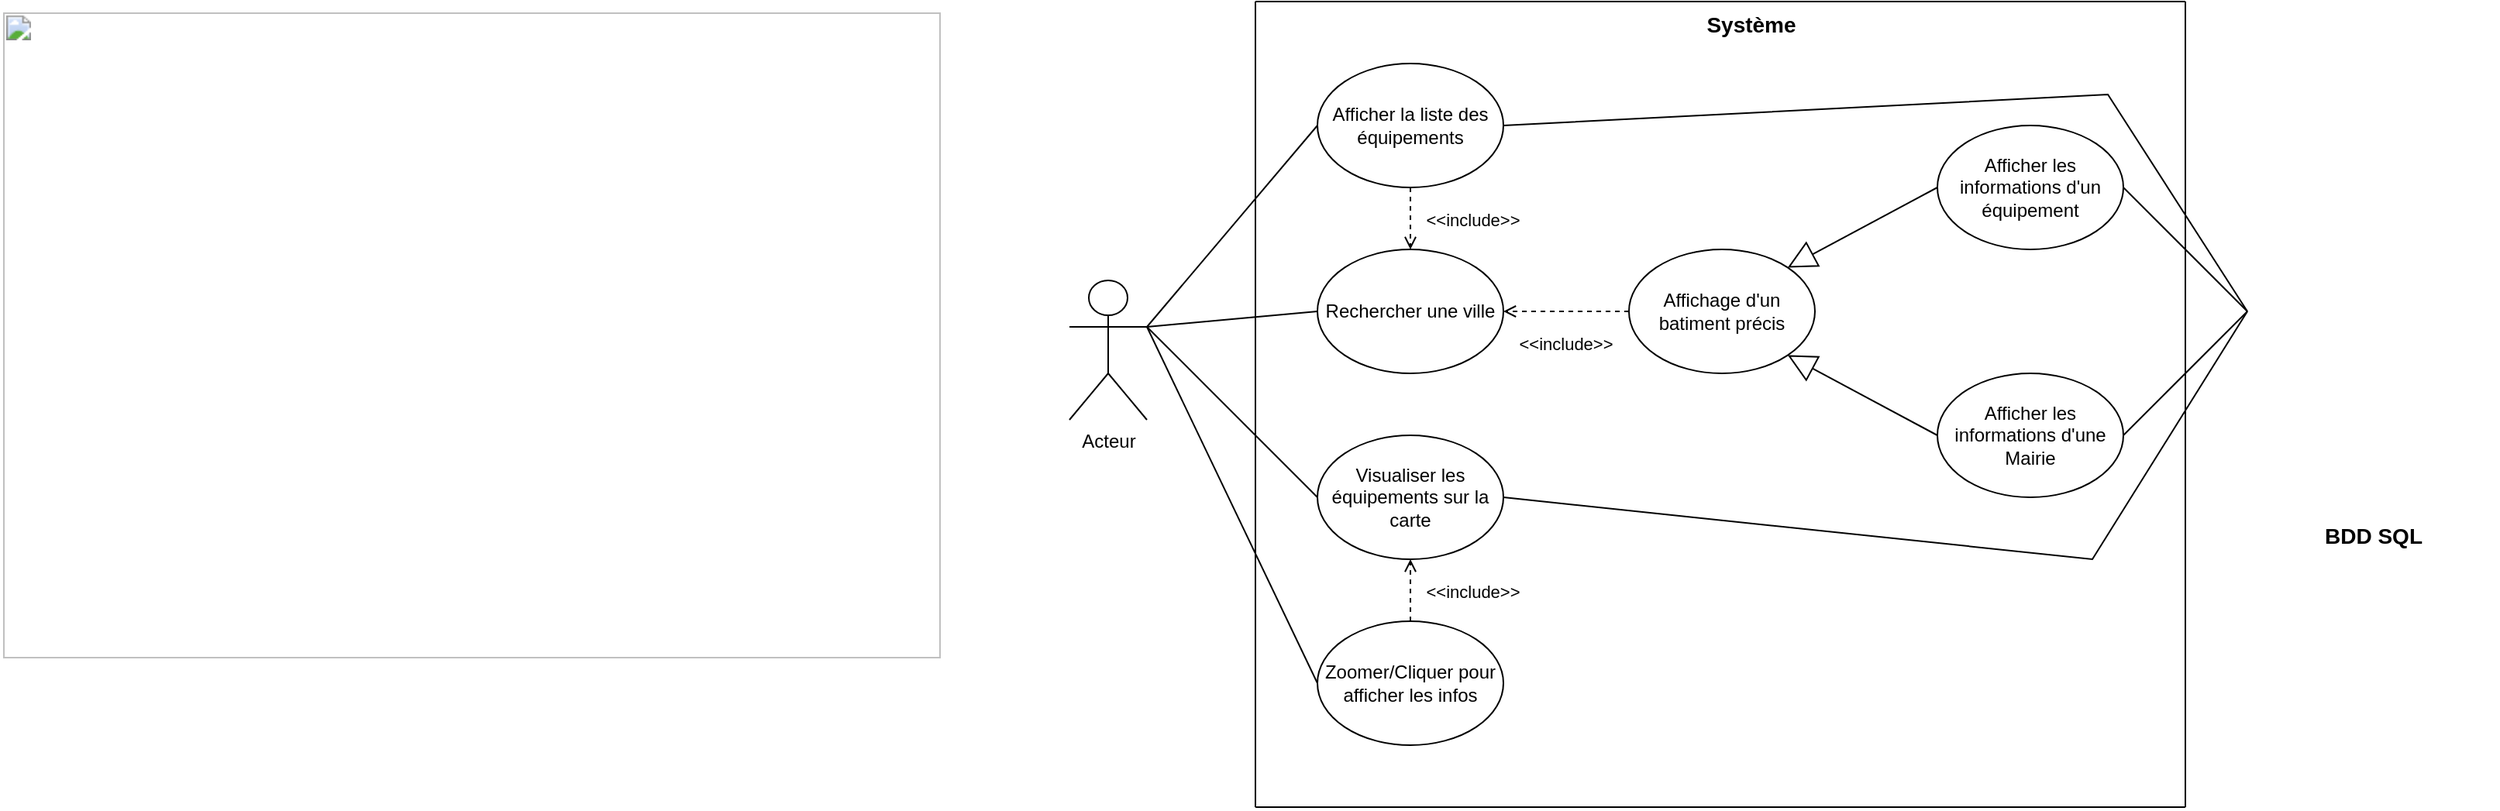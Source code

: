 <mxfile version="21.0.2" type="github">
  <diagram name="Page-1" id="cQ5CMKUKB73tTbLdVCQ3">
    <mxGraphModel dx="2440" dy="676" grid="1" gridSize="10" guides="1" tooltips="1" connect="1" arrows="1" fold="1" page="1" pageScale="1" pageWidth="827" pageHeight="1169" math="0" shadow="0">
      <root>
        <mxCell id="0" />
        <mxCell id="1" parent="0" />
        <mxCell id="fQxk1bWwGIDrLUCAxITk-1" value="&lt;b id=&quot;docs-internal-guid-f15a52aa-7fff-0456-3b0e-759d45cab837&quot; style=&quot;font-weight:normal;&quot;&gt;&lt;span style=&quot;font-size: 11pt; font-family: Calibri, sans-serif; color: rgb(0, 0, 0); background-color: transparent; font-weight: 400; font-style: normal; font-variant: normal; text-decoration: none; vertical-align: baseline;&quot;&gt;&lt;span style=&quot;border:none;display:inline-block;overflow:hidden;width:605px;height:417px;&quot;&gt;&lt;img style=&quot;margin-left:0px;margin-top:0px;&quot; height=&quot;417&quot; width=&quot;605&quot; src=&quot;https://lh6.googleusercontent.com/aCTbkOkElOAkrUbNfRCpfP3q19dkZI7UBnQjivF6lVaajDhupzTJxNvK3S3KvP3z4U8IYueknIGzIj5pHihlA7-HgSz0KfiKP7BLnSabxnwjCb4isjMlFX68IcekVhnEgP1MIDuBv7w1&quot;&gt;&lt;/span&gt;&lt;/span&gt;&lt;/b&gt;" style="text;whiteSpace=wrap;html=1;" vertex="1" parent="1">
          <mxGeometry x="-650" y="40" width="560" height="440" as="geometry" />
        </mxCell>
        <mxCell id="fQxk1bWwGIDrLUCAxITk-3" value="" style="endArrow=none;html=1;rounded=0;" edge="1" parent="1">
          <mxGeometry width="50" height="50" relative="1" as="geometry">
            <mxPoint x="160" y="40" as="sourcePoint" />
            <mxPoint x="760" y="40" as="targetPoint" />
          </mxGeometry>
        </mxCell>
        <mxCell id="fQxk1bWwGIDrLUCAxITk-4" value="" style="endArrow=none;html=1;rounded=0;" edge="1" parent="1">
          <mxGeometry width="50" height="50" relative="1" as="geometry">
            <mxPoint x="160" y="560" as="sourcePoint" />
            <mxPoint x="760" y="560" as="targetPoint" />
          </mxGeometry>
        </mxCell>
        <mxCell id="fQxk1bWwGIDrLUCAxITk-5" value="" style="endArrow=none;html=1;rounded=0;" edge="1" parent="1">
          <mxGeometry width="50" height="50" relative="1" as="geometry">
            <mxPoint x="160" y="40" as="sourcePoint" />
            <mxPoint x="160" y="560" as="targetPoint" />
          </mxGeometry>
        </mxCell>
        <mxCell id="fQxk1bWwGIDrLUCAxITk-6" value="" style="endArrow=none;html=1;rounded=0;" edge="1" parent="1">
          <mxGeometry width="50" height="50" relative="1" as="geometry">
            <mxPoint x="760" y="40" as="sourcePoint" />
            <mxPoint x="760" y="560" as="targetPoint" />
          </mxGeometry>
        </mxCell>
        <mxCell id="fQxk1bWwGIDrLUCAxITk-7" value="&lt;b&gt;&lt;font style=&quot;font-size: 14px;&quot;&gt;Système&lt;/font&gt;&lt;/b&gt;" style="text;html=1;strokeColor=none;fillColor=none;align=center;verticalAlign=middle;whiteSpace=wrap;rounded=0;" vertex="1" parent="1">
          <mxGeometry x="450" y="40" width="60" height="30" as="geometry" />
        </mxCell>
        <mxCell id="fQxk1bWwGIDrLUCAxITk-8" value="Afficher la liste des équipements" style="ellipse;whiteSpace=wrap;html=1;" vertex="1" parent="1">
          <mxGeometry x="200" y="80" width="120" height="80" as="geometry" />
        </mxCell>
        <mxCell id="fQxk1bWwGIDrLUCAxITk-9" value="Rechercher une ville" style="ellipse;whiteSpace=wrap;html=1;" vertex="1" parent="1">
          <mxGeometry x="200" y="200" width="120" height="80" as="geometry" />
        </mxCell>
        <mxCell id="fQxk1bWwGIDrLUCAxITk-10" value="Visualiser les équipements sur la carte" style="ellipse;whiteSpace=wrap;html=1;" vertex="1" parent="1">
          <mxGeometry x="200" y="320" width="120" height="80" as="geometry" />
        </mxCell>
        <mxCell id="fQxk1bWwGIDrLUCAxITk-11" value="Zoomer/Cliquer pour afficher les infos" style="ellipse;whiteSpace=wrap;html=1;" vertex="1" parent="1">
          <mxGeometry x="200" y="440" width="120" height="80" as="geometry" />
        </mxCell>
        <mxCell id="fQxk1bWwGIDrLUCAxITk-12" value="Affichage d&#39;un batiment précis" style="ellipse;whiteSpace=wrap;html=1;" vertex="1" parent="1">
          <mxGeometry x="401" y="200" width="120" height="80" as="geometry" />
        </mxCell>
        <mxCell id="fQxk1bWwGIDrLUCAxITk-13" value="Afficher les informations d&#39;un équipement" style="ellipse;whiteSpace=wrap;html=1;" vertex="1" parent="1">
          <mxGeometry x="600" y="120" width="120" height="80" as="geometry" />
        </mxCell>
        <mxCell id="fQxk1bWwGIDrLUCAxITk-14" value="Afficher les informations d&#39;une Mairie" style="ellipse;whiteSpace=wrap;html=1;" vertex="1" parent="1">
          <mxGeometry x="600" y="280" width="120" height="80" as="geometry" />
        </mxCell>
        <mxCell id="fQxk1bWwGIDrLUCAxITk-17" value="" style="shape=image;verticalLabelPosition=bottom;labelBackgroundColor=default;verticalAlign=top;aspect=fixed;imageAspect=0;image=https://cdn-icons-png.flaticon.com/512/149/149749.png;" vertex="1" parent="1">
          <mxGeometry x="800" y="159" width="162" height="162" as="geometry" />
        </mxCell>
        <mxCell id="fQxk1bWwGIDrLUCAxITk-18" value="&lt;font style=&quot;font-size: 14px;&quot;&gt;&lt;b&gt;BDD SQL&lt;/b&gt;&lt;/font&gt;" style="text;html=1;strokeColor=none;fillColor=none;align=center;verticalAlign=middle;whiteSpace=wrap;rounded=0;" vertex="1" parent="1">
          <mxGeometry x="826.5" y="370" width="109" height="30" as="geometry" />
        </mxCell>
        <mxCell id="fQxk1bWwGIDrLUCAxITk-19" value="Acteur" style="shape=umlActor;verticalLabelPosition=bottom;verticalAlign=top;html=1;outlineConnect=0;" vertex="1" parent="1">
          <mxGeometry x="40" y="220" width="50" height="90" as="geometry" />
        </mxCell>
        <mxCell id="fQxk1bWwGIDrLUCAxITk-25" value="&amp;lt;&amp;lt;include&amp;gt;&amp;gt;" style="html=1;verticalAlign=bottom;labelBackgroundColor=none;endArrow=open;endFill=0;dashed=1;rounded=0;entryX=0.5;entryY=1;entryDx=0;entryDy=0;" edge="1" parent="1" target="fQxk1bWwGIDrLUCAxITk-10">
          <mxGeometry x="-0.5" y="-40" width="160" relative="1" as="geometry">
            <mxPoint x="260" y="440" as="sourcePoint" />
            <mxPoint x="430" y="310" as="targetPoint" />
            <mxPoint as="offset" />
          </mxGeometry>
        </mxCell>
        <mxCell id="fQxk1bWwGIDrLUCAxITk-26" value="" style="endArrow=block;endSize=16;endFill=0;html=1;rounded=0;entryX=1;entryY=0;entryDx=0;entryDy=0;exitX=0;exitY=0.5;exitDx=0;exitDy=0;" edge="1" parent="1" source="fQxk1bWwGIDrLUCAxITk-13" target="fQxk1bWwGIDrLUCAxITk-12">
          <mxGeometry x="0.201" y="-47" width="160" relative="1" as="geometry">
            <mxPoint x="360" y="280" as="sourcePoint" />
            <mxPoint x="520" y="280" as="targetPoint" />
            <mxPoint as="offset" />
          </mxGeometry>
        </mxCell>
        <mxCell id="fQxk1bWwGIDrLUCAxITk-27" value="" style="endArrow=block;endSize=16;endFill=0;html=1;rounded=0;entryX=1;entryY=1;entryDx=0;entryDy=0;exitX=0;exitY=0.5;exitDx=0;exitDy=0;" edge="1" parent="1" source="fQxk1bWwGIDrLUCAxITk-14" target="fQxk1bWwGIDrLUCAxITk-12">
          <mxGeometry x="0.201" y="-47" width="160" relative="1" as="geometry">
            <mxPoint x="610" y="170" as="sourcePoint" />
            <mxPoint x="513" y="222" as="targetPoint" />
            <mxPoint as="offset" />
          </mxGeometry>
        </mxCell>
        <mxCell id="fQxk1bWwGIDrLUCAxITk-30" value="&amp;lt;&amp;lt;include&amp;gt;&amp;gt;" style="html=1;verticalAlign=bottom;labelBackgroundColor=none;endArrow=open;endFill=0;dashed=1;rounded=0;entryX=0.5;entryY=0;entryDx=0;entryDy=0;exitX=0.5;exitY=1;exitDx=0;exitDy=0;" edge="1" parent="1" source="fQxk1bWwGIDrLUCAxITk-8" target="fQxk1bWwGIDrLUCAxITk-9">
          <mxGeometry x="0.5" y="40" width="160" relative="1" as="geometry">
            <mxPoint x="270" y="450" as="sourcePoint" />
            <mxPoint x="270" y="410" as="targetPoint" />
            <mxPoint as="offset" />
          </mxGeometry>
        </mxCell>
        <mxCell id="fQxk1bWwGIDrLUCAxITk-31" value="" style="endArrow=none;html=1;rounded=0;exitX=1;exitY=0.333;exitDx=0;exitDy=0;exitPerimeter=0;entryX=0;entryY=0.5;entryDx=0;entryDy=0;" edge="1" parent="1" source="fQxk1bWwGIDrLUCAxITk-19" target="fQxk1bWwGIDrLUCAxITk-9">
          <mxGeometry width="50" height="50" relative="1" as="geometry">
            <mxPoint x="250" y="380" as="sourcePoint" />
            <mxPoint x="300" y="330" as="targetPoint" />
          </mxGeometry>
        </mxCell>
        <mxCell id="fQxk1bWwGIDrLUCAxITk-32" value="" style="endArrow=none;html=1;rounded=0;exitX=1;exitY=0.333;exitDx=0;exitDy=0;exitPerimeter=0;entryX=0;entryY=0.5;entryDx=0;entryDy=0;" edge="1" parent="1" source="fQxk1bWwGIDrLUCAxITk-19" target="fQxk1bWwGIDrLUCAxITk-10">
          <mxGeometry width="50" height="50" relative="1" as="geometry">
            <mxPoint x="100" y="260" as="sourcePoint" />
            <mxPoint x="210" y="250" as="targetPoint" />
          </mxGeometry>
        </mxCell>
        <mxCell id="fQxk1bWwGIDrLUCAxITk-33" value="" style="endArrow=none;html=1;rounded=0;entryX=0;entryY=0.5;entryDx=0;entryDy=0;" edge="1" parent="1" target="fQxk1bWwGIDrLUCAxITk-11">
          <mxGeometry width="50" height="50" relative="1" as="geometry">
            <mxPoint x="90" y="250" as="sourcePoint" />
            <mxPoint x="210" y="370" as="targetPoint" />
          </mxGeometry>
        </mxCell>
        <mxCell id="fQxk1bWwGIDrLUCAxITk-34" value="" style="endArrow=none;html=1;rounded=0;entryX=0;entryY=0.5;entryDx=0;entryDy=0;" edge="1" parent="1" target="fQxk1bWwGIDrLUCAxITk-8">
          <mxGeometry width="50" height="50" relative="1" as="geometry">
            <mxPoint x="90" y="250" as="sourcePoint" />
            <mxPoint x="210" y="250" as="targetPoint" />
          </mxGeometry>
        </mxCell>
        <mxCell id="fQxk1bWwGIDrLUCAxITk-35" value="" style="endArrow=none;html=1;rounded=0;exitX=1;exitY=0.5;exitDx=0;exitDy=0;entryX=0;entryY=0.5;entryDx=0;entryDy=0;" edge="1" parent="1" source="fQxk1bWwGIDrLUCAxITk-8" target="fQxk1bWwGIDrLUCAxITk-17">
          <mxGeometry width="50" height="50" relative="1" as="geometry">
            <mxPoint x="110" y="270" as="sourcePoint" />
            <mxPoint x="220" y="260" as="targetPoint" />
            <Array as="points">
              <mxPoint x="710" y="100" />
            </Array>
          </mxGeometry>
        </mxCell>
        <mxCell id="fQxk1bWwGIDrLUCAxITk-36" value="" style="endArrow=none;html=1;rounded=0;exitX=1;exitY=0.5;exitDx=0;exitDy=0;entryX=0;entryY=0.5;entryDx=0;entryDy=0;" edge="1" parent="1" source="fQxk1bWwGIDrLUCAxITk-10" target="fQxk1bWwGIDrLUCAxITk-17">
          <mxGeometry width="50" height="50" relative="1" as="geometry">
            <mxPoint x="330" y="130" as="sourcePoint" />
            <mxPoint x="810" y="250" as="targetPoint" />
            <Array as="points">
              <mxPoint x="700" y="400" />
            </Array>
          </mxGeometry>
        </mxCell>
        <mxCell id="fQxk1bWwGIDrLUCAxITk-37" value="" style="endArrow=none;html=1;rounded=0;exitX=1;exitY=0.5;exitDx=0;exitDy=0;" edge="1" parent="1" source="fQxk1bWwGIDrLUCAxITk-13">
          <mxGeometry width="50" height="50" relative="1" as="geometry">
            <mxPoint x="340" y="140" as="sourcePoint" />
            <mxPoint x="800" y="240" as="targetPoint" />
            <Array as="points" />
          </mxGeometry>
        </mxCell>
        <mxCell id="fQxk1bWwGIDrLUCAxITk-38" value="" style="endArrow=none;html=1;rounded=0;exitX=1;exitY=0.5;exitDx=0;exitDy=0;" edge="1" parent="1" source="fQxk1bWwGIDrLUCAxITk-14">
          <mxGeometry width="50" height="50" relative="1" as="geometry">
            <mxPoint x="730" y="170" as="sourcePoint" />
            <mxPoint x="800" y="240" as="targetPoint" />
            <Array as="points" />
          </mxGeometry>
        </mxCell>
        <mxCell id="fQxk1bWwGIDrLUCAxITk-39" value="&amp;lt;&amp;lt;include&amp;gt;&amp;gt;" style="html=1;verticalAlign=bottom;labelBackgroundColor=none;endArrow=open;endFill=0;dashed=1;rounded=0;entryX=1;entryY=0.5;entryDx=0;entryDy=0;exitX=0;exitY=0.5;exitDx=0;exitDy=0;" edge="1" parent="1" source="fQxk1bWwGIDrLUCAxITk-12" target="fQxk1bWwGIDrLUCAxITk-9">
          <mxGeometry x="0.012" y="30" width="160" relative="1" as="geometry">
            <mxPoint x="270" y="450" as="sourcePoint" />
            <mxPoint x="270" y="410" as="targetPoint" />
            <mxPoint as="offset" />
          </mxGeometry>
        </mxCell>
      </root>
    </mxGraphModel>
  </diagram>
</mxfile>
